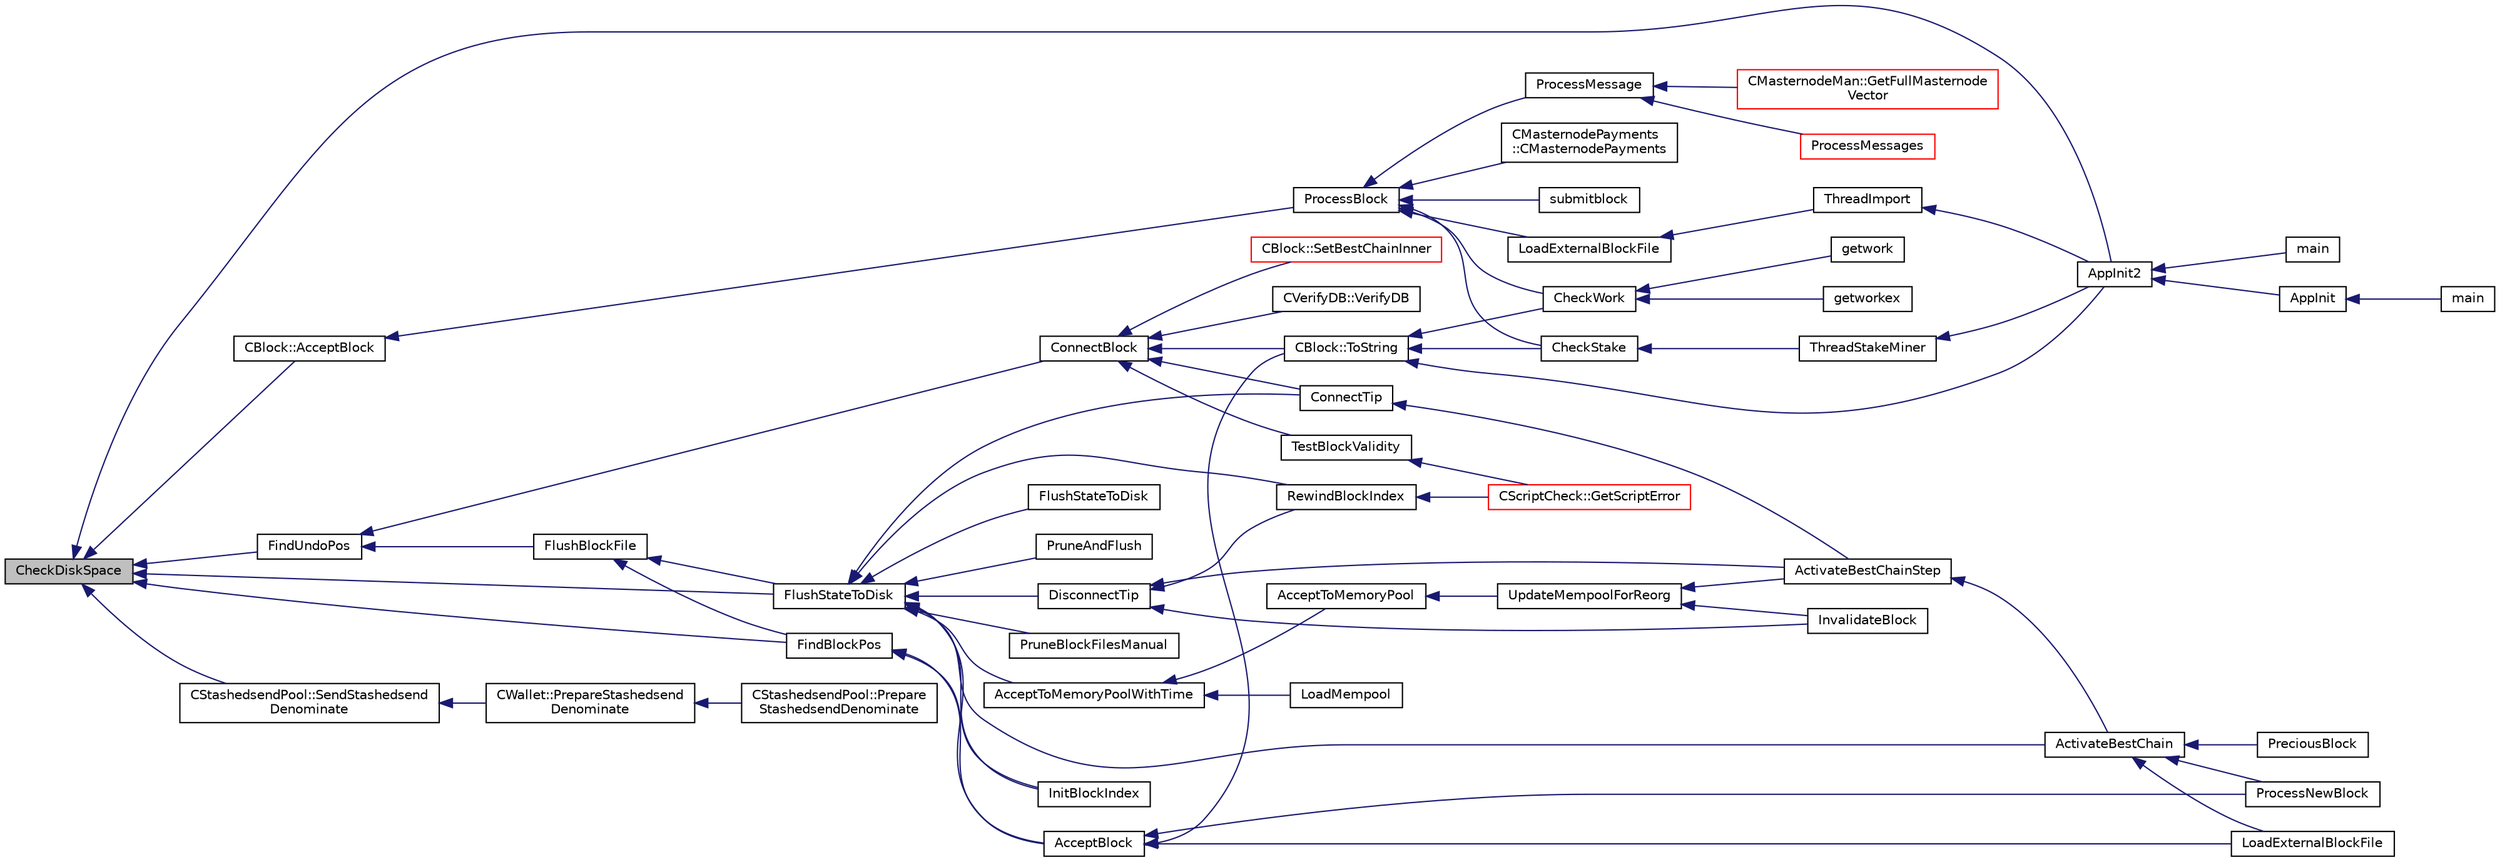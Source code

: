 digraph "CheckDiskSpace"
{
  edge [fontname="Helvetica",fontsize="10",labelfontname="Helvetica",labelfontsize="10"];
  node [fontname="Helvetica",fontsize="10",shape=record];
  rankdir="LR";
  Node531 [label="CheckDiskSpace",height=0.2,width=0.4,color="black", fillcolor="grey75", style="filled", fontcolor="black"];
  Node531 -> Node532 [dir="back",color="midnightblue",fontsize="10",style="solid",fontname="Helvetica"];
  Node532 [label="AppInit2",height=0.2,width=0.4,color="black", fillcolor="white", style="filled",URL="$d8/dc0/init_8h.html#a1a4c1bfbf6ba1db77e988b89b9cadfd3",tooltip="Initialize ion. "];
  Node532 -> Node533 [dir="back",color="midnightblue",fontsize="10",style="solid",fontname="Helvetica"];
  Node533 [label="AppInit",height=0.2,width=0.4,color="black", fillcolor="white", style="filled",URL="$d4/d35/iond_8cpp.html#ac59316b767e6984e1285f0531275286b"];
  Node533 -> Node534 [dir="back",color="midnightblue",fontsize="10",style="solid",fontname="Helvetica"];
  Node534 [label="main",height=0.2,width=0.4,color="black", fillcolor="white", style="filled",URL="$d4/d35/iond_8cpp.html#a0ddf1224851353fc92bfbff6f499fa97"];
  Node532 -> Node535 [dir="back",color="midnightblue",fontsize="10",style="solid",fontname="Helvetica"];
  Node535 [label="main",height=0.2,width=0.4,color="black", fillcolor="white", style="filled",URL="$d5/d2d/ion_8cpp.html#a0ddf1224851353fc92bfbff6f499fa97"];
  Node531 -> Node536 [dir="back",color="midnightblue",fontsize="10",style="solid",fontname="Helvetica"];
  Node536 [label="CBlock::AcceptBlock",height=0.2,width=0.4,color="black", fillcolor="white", style="filled",URL="$d3/d51/class_c_block.html#a3f990a713116bd15c1f221c88b012ccf"];
  Node536 -> Node537 [dir="back",color="midnightblue",fontsize="10",style="solid",fontname="Helvetica"];
  Node537 [label="ProcessBlock",height=0.2,width=0.4,color="black", fillcolor="white", style="filled",URL="$d4/dbf/main_8h.html#a7c8a7be3439bb5e1e40548a332a3cf29"];
  Node537 -> Node538 [dir="back",color="midnightblue",fontsize="10",style="solid",fontname="Helvetica"];
  Node538 [label="LoadExternalBlockFile",height=0.2,width=0.4,color="black", fillcolor="white", style="filled",URL="$df/d0a/main_8cpp.html#afbdbbb5a1b376748e5460cbcf644a9af"];
  Node538 -> Node539 [dir="back",color="midnightblue",fontsize="10",style="solid",fontname="Helvetica"];
  Node539 [label="ThreadImport",height=0.2,width=0.4,color="black", fillcolor="white", style="filled",URL="$d4/dbf/main_8h.html#a0189c34248cd89bbbe20d4d6045bd7c9"];
  Node539 -> Node532 [dir="back",color="midnightblue",fontsize="10",style="solid",fontname="Helvetica"];
  Node537 -> Node540 [dir="back",color="midnightblue",fontsize="10",style="solid",fontname="Helvetica"];
  Node540 [label="ProcessMessage",height=0.2,width=0.4,color="black", fillcolor="white", style="filled",URL="$df/d0a/main_8cpp.html#a8ba92b1a4bce3c835e887a9073d17d8e"];
  Node540 -> Node541 [dir="back",color="midnightblue",fontsize="10",style="solid",fontname="Helvetica"];
  Node541 [label="ProcessMessages",height=0.2,width=0.4,color="red", fillcolor="white", style="filled",URL="$d4/dbf/main_8h.html#a196f9318f02448b85b28d612698934fd"];
  Node540 -> Node545 [dir="back",color="midnightblue",fontsize="10",style="solid",fontname="Helvetica"];
  Node545 [label="CMasternodeMan::GetFullMasternode\lVector",height=0.2,width=0.4,color="red", fillcolor="white", style="filled",URL="$dc/d6b/class_c_masternode_man.html#ab39e213a7601e1bef2eba1d5d63206f5"];
  Node537 -> Node551 [dir="back",color="midnightblue",fontsize="10",style="solid",fontname="Helvetica"];
  Node551 [label="CMasternodePayments\l::CMasternodePayments",height=0.2,width=0.4,color="black", fillcolor="white", style="filled",URL="$dc/d9a/class_c_masternode_payments.html#a4b9454f265a927528c881716e7649973"];
  Node537 -> Node552 [dir="back",color="midnightblue",fontsize="10",style="solid",fontname="Helvetica"];
  Node552 [label="CheckWork",height=0.2,width=0.4,color="black", fillcolor="white", style="filled",URL="$de/d13/miner_8h.html#aadd8a05aa6d8fae1c0f4daa5e971a12a",tooltip="Check mined proof-of-work block. "];
  Node552 -> Node553 [dir="back",color="midnightblue",fontsize="10",style="solid",fontname="Helvetica"];
  Node553 [label="getworkex",height=0.2,width=0.4,color="black", fillcolor="white", style="filled",URL="$d4/ddd/rpcmining_8cpp.html#aa40f86dc468a3f2ef4a3bba99e20a069"];
  Node552 -> Node554 [dir="back",color="midnightblue",fontsize="10",style="solid",fontname="Helvetica"];
  Node554 [label="getwork",height=0.2,width=0.4,color="black", fillcolor="white", style="filled",URL="$d4/ddd/rpcmining_8cpp.html#a356be62c93d38267a7da9e1cb644d547"];
  Node537 -> Node555 [dir="back",color="midnightblue",fontsize="10",style="solid",fontname="Helvetica"];
  Node555 [label="CheckStake",height=0.2,width=0.4,color="black", fillcolor="white", style="filled",URL="$de/d13/miner_8h.html#a68be4bcfa03b86095641eac5ca996fed",tooltip="Check mined proof-of-stake block. "];
  Node555 -> Node556 [dir="back",color="midnightblue",fontsize="10",style="solid",fontname="Helvetica"];
  Node556 [label="ThreadStakeMiner",height=0.2,width=0.4,color="black", fillcolor="white", style="filled",URL="$d6/de3/miner_8cpp.html#a31faece5ef0e403969b3d3debd79b352"];
  Node556 -> Node532 [dir="back",color="midnightblue",fontsize="10",style="solid",fontname="Helvetica"];
  Node537 -> Node557 [dir="back",color="midnightblue",fontsize="10",style="solid",fontname="Helvetica"];
  Node557 [label="submitblock",height=0.2,width=0.4,color="black", fillcolor="white", style="filled",URL="$d4/ddd/rpcmining_8cpp.html#a6fc1aa077add8cb1c74207056616134d"];
  Node531 -> Node558 [dir="back",color="midnightblue",fontsize="10",style="solid",fontname="Helvetica"];
  Node558 [label="CStashedsendPool::SendStashedsend\lDenominate",height=0.2,width=0.4,color="black", fillcolor="white", style="filled",URL="$dd/d8a/class_c_stashedsend_pool.html#a6a94b951db9f47197abf79e141e8de1a",tooltip="As a client, send a transaction to a Masternode to start the denomination process. "];
  Node558 -> Node559 [dir="back",color="midnightblue",fontsize="10",style="solid",fontname="Helvetica"];
  Node559 [label="CWallet::PrepareStashedsend\lDenominate",height=0.2,width=0.4,color="black", fillcolor="white", style="filled",URL="$d2/de5/class_c_wallet.html#ae7ce44a23e6cb716ea05783c04de197e"];
  Node559 -> Node560 [dir="back",color="midnightblue",fontsize="10",style="solid",fontname="Helvetica"];
  Node560 [label="CStashedsendPool::Prepare\lStashedsendDenominate",height=0.2,width=0.4,color="black", fillcolor="white", style="filled",URL="$dd/d8a/class_c_stashedsend_pool.html#a125ef6c48d0e9f662b5f225266afa2bc"];
  Node531 -> Node561 [dir="back",color="midnightblue",fontsize="10",style="solid",fontname="Helvetica"];
  Node561 [label="FlushStateToDisk",height=0.2,width=0.4,color="black", fillcolor="white", style="filled",URL="$dd/d7d/validation_8cpp.html#a788f3aaee688481378aa35a0e776718a",tooltip="Update the on-disk chain state. "];
  Node561 -> Node562 [dir="back",color="midnightblue",fontsize="10",style="solid",fontname="Helvetica"];
  Node562 [label="AcceptToMemoryPoolWithTime",height=0.2,width=0.4,color="black", fillcolor="white", style="filled",URL="$dd/d7d/validation_8cpp.html#a7e5d2eb678cdda338b2dc803a2d4999f",tooltip="(try to) add transaction to memory pool with a specified acceptance time "];
  Node562 -> Node563 [dir="back",color="midnightblue",fontsize="10",style="solid",fontname="Helvetica"];
  Node563 [label="AcceptToMemoryPool",height=0.2,width=0.4,color="black", fillcolor="white", style="filled",URL="$db/d38/validation_8h.html#a25cdf856fb2107e0e96fd6bf4c0619cb",tooltip="(try to) add transaction to memory pool plTxnReplaced will be appended to with all transactions repla..."];
  Node563 -> Node564 [dir="back",color="midnightblue",fontsize="10",style="solid",fontname="Helvetica"];
  Node564 [label="UpdateMempoolForReorg",height=0.2,width=0.4,color="black", fillcolor="white", style="filled",URL="$dd/d7d/validation_8cpp.html#aaa1204b724d7b62f09ef22df4c6a592d"];
  Node564 -> Node565 [dir="back",color="midnightblue",fontsize="10",style="solid",fontname="Helvetica"];
  Node565 [label="ActivateBestChainStep",height=0.2,width=0.4,color="black", fillcolor="white", style="filled",URL="$dd/d7d/validation_8cpp.html#a4e2b817360d39dc766271f51fc146c96",tooltip="Try to make some progress towards making pindexMostWork the active block. "];
  Node565 -> Node566 [dir="back",color="midnightblue",fontsize="10",style="solid",fontname="Helvetica"];
  Node566 [label="ActivateBestChain",height=0.2,width=0.4,color="black", fillcolor="white", style="filled",URL="$db/d38/validation_8h.html#a81d9ced51eb72d4df66abddb00318b64",tooltip="Find the best known block, and make it the tip of the block chain. "];
  Node566 -> Node567 [dir="back",color="midnightblue",fontsize="10",style="solid",fontname="Helvetica"];
  Node567 [label="PreciousBlock",height=0.2,width=0.4,color="black", fillcolor="white", style="filled",URL="$db/d38/validation_8h.html#a04e493dc156338a1b2f457f7a7feaaa9",tooltip="Mark a block as precious and reorganize. "];
  Node566 -> Node568 [dir="back",color="midnightblue",fontsize="10",style="solid",fontname="Helvetica"];
  Node568 [label="ProcessNewBlock",height=0.2,width=0.4,color="black", fillcolor="white", style="filled",URL="$db/d38/validation_8h.html#a290fce59049c0951b8eb73f0129bf6f0",tooltip="Process an incoming block. "];
  Node566 -> Node569 [dir="back",color="midnightblue",fontsize="10",style="solid",fontname="Helvetica"];
  Node569 [label="LoadExternalBlockFile",height=0.2,width=0.4,color="black", fillcolor="white", style="filled",URL="$db/d38/validation_8h.html#a2233339a13d09038cf2e46f4d0144be4",tooltip="Import blocks from an external file. "];
  Node564 -> Node570 [dir="back",color="midnightblue",fontsize="10",style="solid",fontname="Helvetica"];
  Node570 [label="InvalidateBlock",height=0.2,width=0.4,color="black", fillcolor="white", style="filled",URL="$db/d38/validation_8h.html#adf70cddb5b3b3218a7f22da08dc4a456",tooltip="Mark a block as invalid. "];
  Node562 -> Node571 [dir="back",color="midnightblue",fontsize="10",style="solid",fontname="Helvetica"];
  Node571 [label="LoadMempool",height=0.2,width=0.4,color="black", fillcolor="white", style="filled",URL="$db/d38/validation_8h.html#adea951730b49ef41e5390df5be8d3f1b",tooltip="Load the mempool from disk. "];
  Node561 -> Node572 [dir="back",color="midnightblue",fontsize="10",style="solid",fontname="Helvetica"];
  Node572 [label="FlushStateToDisk",height=0.2,width=0.4,color="black", fillcolor="white", style="filled",URL="$db/d38/validation_8h.html#a0d01c135cc5a05475e3dc3910c9888da",tooltip="Flush all state, indexes and buffers to disk. "];
  Node561 -> Node573 [dir="back",color="midnightblue",fontsize="10",style="solid",fontname="Helvetica"];
  Node573 [label="PruneAndFlush",height=0.2,width=0.4,color="black", fillcolor="white", style="filled",URL="$db/d38/validation_8h.html#afccc404d3f648d7834ee7522ca348b41",tooltip="Prune block files and flush state to disk. "];
  Node561 -> Node574 [dir="back",color="midnightblue",fontsize="10",style="solid",fontname="Helvetica"];
  Node574 [label="DisconnectTip",height=0.2,width=0.4,color="black", fillcolor="white", style="filled",URL="$dd/d7d/validation_8cpp.html#af22a75696068786d303019f31f29eb9e",tooltip="Disconnect chainActive&#39;s tip. "];
  Node574 -> Node565 [dir="back",color="midnightblue",fontsize="10",style="solid",fontname="Helvetica"];
  Node574 -> Node570 [dir="back",color="midnightblue",fontsize="10",style="solid",fontname="Helvetica"];
  Node574 -> Node575 [dir="back",color="midnightblue",fontsize="10",style="solid",fontname="Helvetica"];
  Node575 [label="RewindBlockIndex",height=0.2,width=0.4,color="black", fillcolor="white", style="filled",URL="$db/d38/validation_8h.html#a2e51de180124822c526ac8f82777fa32",tooltip="When there are blocks in the active chain with missing data, rewind the chainstate and remove them fr..."];
  Node575 -> Node576 [dir="back",color="midnightblue",fontsize="10",style="solid",fontname="Helvetica"];
  Node576 [label="CScriptCheck::GetScriptError",height=0.2,width=0.4,color="red", fillcolor="white", style="filled",URL="$df/d12/class_c_script_check.html#a1340496c37e521c253606b5957173afd"];
  Node561 -> Node586 [dir="back",color="midnightblue",fontsize="10",style="solid",fontname="Helvetica"];
  Node586 [label="ConnectTip",height=0.2,width=0.4,color="black", fillcolor="white", style="filled",URL="$dd/d7d/validation_8cpp.html#a6aed3630ddc1f0822daf257250d4799a",tooltip="Connect a new block to chainActive. "];
  Node586 -> Node565 [dir="back",color="midnightblue",fontsize="10",style="solid",fontname="Helvetica"];
  Node561 -> Node566 [dir="back",color="midnightblue",fontsize="10",style="solid",fontname="Helvetica"];
  Node561 -> Node589 [dir="back",color="midnightblue",fontsize="10",style="solid",fontname="Helvetica"];
  Node589 [label="AcceptBlock",height=0.2,width=0.4,color="black", fillcolor="white", style="filled",URL="$dd/d7d/validation_8cpp.html#aaa7054d6767ac72da76062adba62e296",tooltip="Store block on disk. "];
  Node589 -> Node585 [dir="back",color="midnightblue",fontsize="10",style="solid",fontname="Helvetica"];
  Node585 [label="CBlock::ToString",height=0.2,width=0.4,color="black", fillcolor="white", style="filled",URL="$d3/d51/class_c_block.html#a0e8a98f10831c00ae76b3a831c4804e5"];
  Node585 -> Node532 [dir="back",color="midnightblue",fontsize="10",style="solid",fontname="Helvetica"];
  Node585 -> Node552 [dir="back",color="midnightblue",fontsize="10",style="solid",fontname="Helvetica"];
  Node585 -> Node555 [dir="back",color="midnightblue",fontsize="10",style="solid",fontname="Helvetica"];
  Node589 -> Node568 [dir="back",color="midnightblue",fontsize="10",style="solid",fontname="Helvetica"];
  Node589 -> Node569 [dir="back",color="midnightblue",fontsize="10",style="solid",fontname="Helvetica"];
  Node561 -> Node590 [dir="back",color="midnightblue",fontsize="10",style="solid",fontname="Helvetica"];
  Node590 [label="PruneBlockFilesManual",height=0.2,width=0.4,color="black", fillcolor="white", style="filled",URL="$db/d38/validation_8h.html#a173f79e71650a53a095bc1d88d77d6f9",tooltip="Prune block files up to a given height. "];
  Node561 -> Node575 [dir="back",color="midnightblue",fontsize="10",style="solid",fontname="Helvetica"];
  Node561 -> Node591 [dir="back",color="midnightblue",fontsize="10",style="solid",fontname="Helvetica"];
  Node591 [label="InitBlockIndex",height=0.2,width=0.4,color="black", fillcolor="white", style="filled",URL="$db/d38/validation_8h.html#aaf2e19311fff6b9cd421a9a9d59f7ff1",tooltip="Initialize a new block tree database + block data on disk. "];
  Node531 -> Node592 [dir="back",color="midnightblue",fontsize="10",style="solid",fontname="Helvetica"];
  Node592 [label="FindBlockPos",height=0.2,width=0.4,color="black", fillcolor="white", style="filled",URL="$dd/d7d/validation_8cpp.html#a901d5ba590050c555cfe104705b39f79"];
  Node592 -> Node589 [dir="back",color="midnightblue",fontsize="10",style="solid",fontname="Helvetica"];
  Node592 -> Node591 [dir="back",color="midnightblue",fontsize="10",style="solid",fontname="Helvetica"];
  Node531 -> Node593 [dir="back",color="midnightblue",fontsize="10",style="solid",fontname="Helvetica"];
  Node593 [label="FindUndoPos",height=0.2,width=0.4,color="black", fillcolor="white", style="filled",URL="$dd/d7d/validation_8cpp.html#ab1c7792582deab20a888c67e4fcd8754"];
  Node593 -> Node594 [dir="back",color="midnightblue",fontsize="10",style="solid",fontname="Helvetica"];
  Node594 [label="FlushBlockFile",height=0.2,width=0.4,color="black", fillcolor="white", style="filled",URL="$dd/d7d/validation_8cpp.html#a60aaca97e87f41ccf0f794d1ff252bff"];
  Node594 -> Node561 [dir="back",color="midnightblue",fontsize="10",style="solid",fontname="Helvetica"];
  Node594 -> Node592 [dir="back",color="midnightblue",fontsize="10",style="solid",fontname="Helvetica"];
  Node593 -> Node579 [dir="back",color="midnightblue",fontsize="10",style="solid",fontname="Helvetica"];
  Node579 [label="ConnectBlock",height=0.2,width=0.4,color="black", fillcolor="white", style="filled",URL="$dd/d7d/validation_8cpp.html#afafbb35ee38b98e832fcb8b159942055",tooltip="Apply the effects of this block (with given index) on the UTXO set represented by coins..."];
  Node579 -> Node580 [dir="back",color="midnightblue",fontsize="10",style="solid",fontname="Helvetica"];
  Node580 [label="CBlock::SetBestChainInner",height=0.2,width=0.4,color="red", fillcolor="white", style="filled",URL="$d3/d51/class_c_block.html#a82c90ccbecf89a38ff56d8429514e2c2"];
  Node579 -> Node585 [dir="back",color="midnightblue",fontsize="10",style="solid",fontname="Helvetica"];
  Node579 -> Node586 [dir="back",color="midnightblue",fontsize="10",style="solid",fontname="Helvetica"];
  Node579 -> Node587 [dir="back",color="midnightblue",fontsize="10",style="solid",fontname="Helvetica"];
  Node587 [label="TestBlockValidity",height=0.2,width=0.4,color="black", fillcolor="white", style="filled",URL="$db/d38/validation_8h.html#a12c39e969c9077605ae8a91730fb78d3",tooltip="Check a block is completely valid from start to finish (only works on top of our current best block..."];
  Node587 -> Node576 [dir="back",color="midnightblue",fontsize="10",style="solid",fontname="Helvetica"];
  Node579 -> Node588 [dir="back",color="midnightblue",fontsize="10",style="solid",fontname="Helvetica"];
  Node588 [label="CVerifyDB::VerifyDB",height=0.2,width=0.4,color="black", fillcolor="white", style="filled",URL="$d7/da0/class_c_verify_d_b.html#af12e07230f20d23cf01d417d0e785c49"];
}
